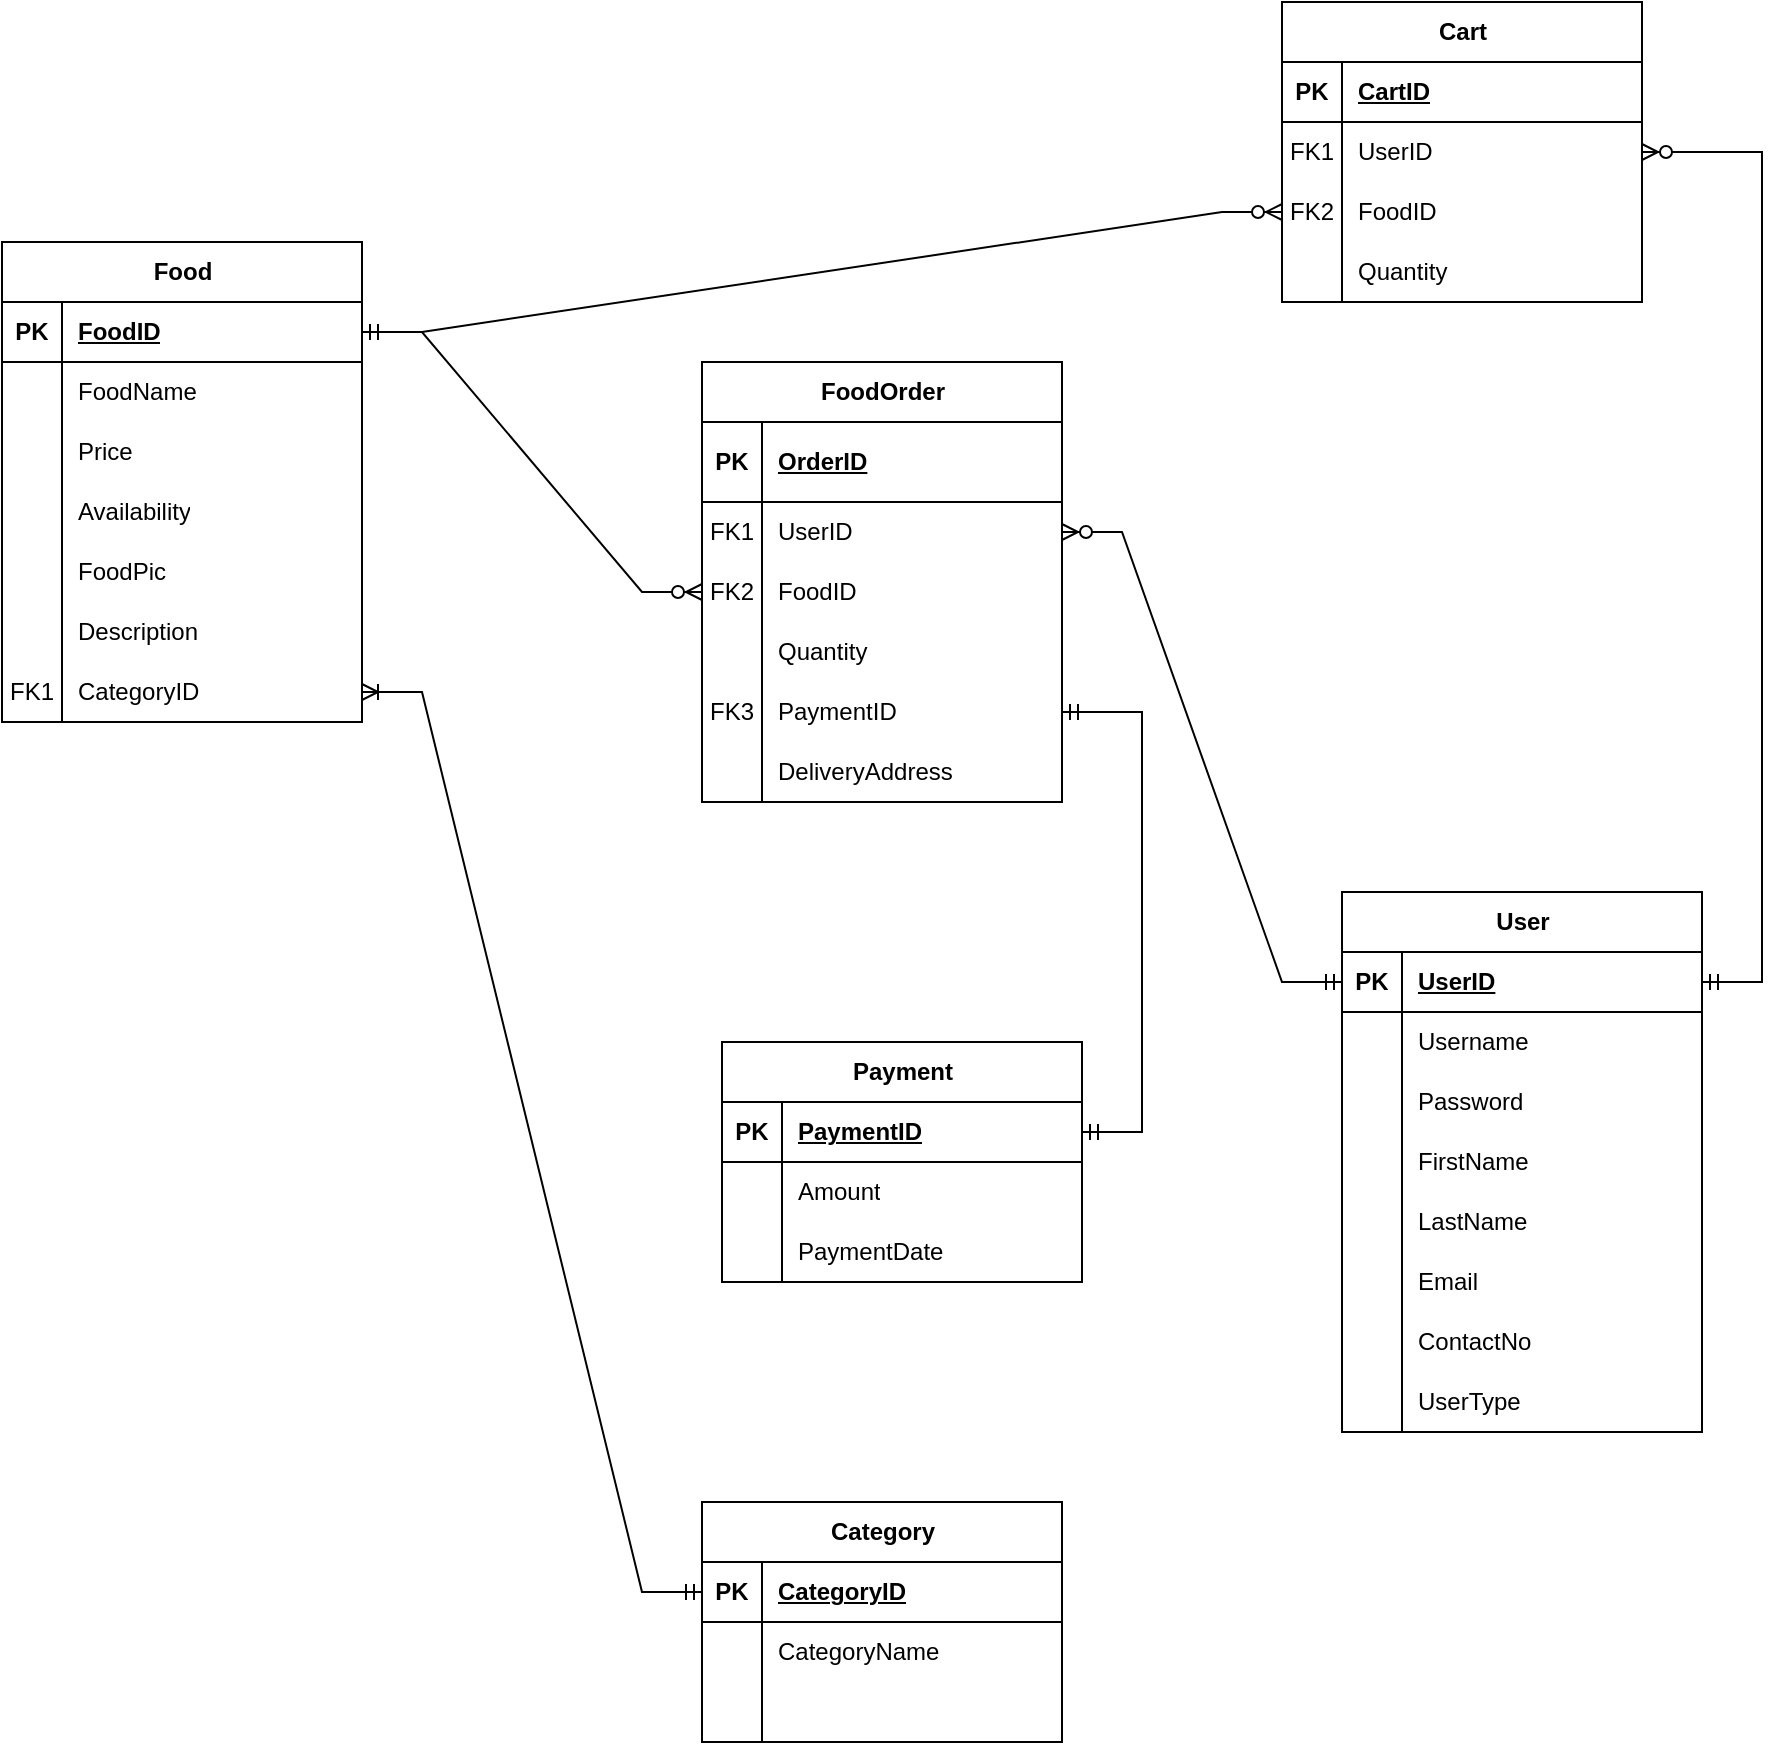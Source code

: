<mxfile version="24.2.3" type="device">
  <diagram name="Page-1" id="NMlLQ0JSoJwZku1Y1MW2">
    <mxGraphModel dx="2111" dy="2056" grid="1" gridSize="10" guides="1" tooltips="1" connect="1" arrows="1" fold="1" page="1" pageScale="1" pageWidth="827" pageHeight="1169" math="0" shadow="0">
      <root>
        <mxCell id="0" />
        <mxCell id="1" parent="0" />
        <mxCell id="mB0kpQMCV0kYbzKHVX93-14" value="Food" style="shape=table;startSize=30;container=1;collapsible=1;childLayout=tableLayout;fixedRows=1;rowLines=0;fontStyle=1;align=center;resizeLast=1;html=1;" parent="1" vertex="1">
          <mxGeometry x="20" y="-150" width="180" height="240" as="geometry" />
        </mxCell>
        <mxCell id="mB0kpQMCV0kYbzKHVX93-15" value="" style="shape=tableRow;horizontal=0;startSize=0;swimlaneHead=0;swimlaneBody=0;fillColor=none;collapsible=0;dropTarget=0;points=[[0,0.5],[1,0.5]];portConstraint=eastwest;top=0;left=0;right=0;bottom=1;" parent="mB0kpQMCV0kYbzKHVX93-14" vertex="1">
          <mxGeometry y="30" width="180" height="30" as="geometry" />
        </mxCell>
        <mxCell id="mB0kpQMCV0kYbzKHVX93-16" value="PK" style="shape=partialRectangle;connectable=0;fillColor=none;top=0;left=0;bottom=0;right=0;fontStyle=1;overflow=hidden;whiteSpace=wrap;html=1;" parent="mB0kpQMCV0kYbzKHVX93-15" vertex="1">
          <mxGeometry width="30" height="30" as="geometry">
            <mxRectangle width="30" height="30" as="alternateBounds" />
          </mxGeometry>
        </mxCell>
        <mxCell id="mB0kpQMCV0kYbzKHVX93-17" value="FoodID" style="shape=partialRectangle;connectable=0;fillColor=none;top=0;left=0;bottom=0;right=0;align=left;spacingLeft=6;fontStyle=5;overflow=hidden;whiteSpace=wrap;html=1;" parent="mB0kpQMCV0kYbzKHVX93-15" vertex="1">
          <mxGeometry x="30" width="150" height="30" as="geometry">
            <mxRectangle width="150" height="30" as="alternateBounds" />
          </mxGeometry>
        </mxCell>
        <mxCell id="mB0kpQMCV0kYbzKHVX93-18" value="" style="shape=tableRow;horizontal=0;startSize=0;swimlaneHead=0;swimlaneBody=0;fillColor=none;collapsible=0;dropTarget=0;points=[[0,0.5],[1,0.5]];portConstraint=eastwest;top=0;left=0;right=0;bottom=0;" parent="mB0kpQMCV0kYbzKHVX93-14" vertex="1">
          <mxGeometry y="60" width="180" height="30" as="geometry" />
        </mxCell>
        <mxCell id="mB0kpQMCV0kYbzKHVX93-19" value="" style="shape=partialRectangle;connectable=0;fillColor=none;top=0;left=0;bottom=0;right=0;editable=1;overflow=hidden;whiteSpace=wrap;html=1;" parent="mB0kpQMCV0kYbzKHVX93-18" vertex="1">
          <mxGeometry width="30" height="30" as="geometry">
            <mxRectangle width="30" height="30" as="alternateBounds" />
          </mxGeometry>
        </mxCell>
        <mxCell id="mB0kpQMCV0kYbzKHVX93-20" value="FoodName" style="shape=partialRectangle;connectable=0;fillColor=none;top=0;left=0;bottom=0;right=0;align=left;spacingLeft=6;overflow=hidden;whiteSpace=wrap;html=1;" parent="mB0kpQMCV0kYbzKHVX93-18" vertex="1">
          <mxGeometry x="30" width="150" height="30" as="geometry">
            <mxRectangle width="150" height="30" as="alternateBounds" />
          </mxGeometry>
        </mxCell>
        <mxCell id="mB0kpQMCV0kYbzKHVX93-21" value="" style="shape=tableRow;horizontal=0;startSize=0;swimlaneHead=0;swimlaneBody=0;fillColor=none;collapsible=0;dropTarget=0;points=[[0,0.5],[1,0.5]];portConstraint=eastwest;top=0;left=0;right=0;bottom=0;" parent="mB0kpQMCV0kYbzKHVX93-14" vertex="1">
          <mxGeometry y="90" width="180" height="30" as="geometry" />
        </mxCell>
        <mxCell id="mB0kpQMCV0kYbzKHVX93-22" value="" style="shape=partialRectangle;connectable=0;fillColor=none;top=0;left=0;bottom=0;right=0;editable=1;overflow=hidden;whiteSpace=wrap;html=1;" parent="mB0kpQMCV0kYbzKHVX93-21" vertex="1">
          <mxGeometry width="30" height="30" as="geometry">
            <mxRectangle width="30" height="30" as="alternateBounds" />
          </mxGeometry>
        </mxCell>
        <mxCell id="mB0kpQMCV0kYbzKHVX93-23" value="Price" style="shape=partialRectangle;connectable=0;fillColor=none;top=0;left=0;bottom=0;right=0;align=left;spacingLeft=6;overflow=hidden;whiteSpace=wrap;html=1;" parent="mB0kpQMCV0kYbzKHVX93-21" vertex="1">
          <mxGeometry x="30" width="150" height="30" as="geometry">
            <mxRectangle width="150" height="30" as="alternateBounds" />
          </mxGeometry>
        </mxCell>
        <mxCell id="mB0kpQMCV0kYbzKHVX93-79" style="shape=tableRow;horizontal=0;startSize=0;swimlaneHead=0;swimlaneBody=0;fillColor=none;collapsible=0;dropTarget=0;points=[[0,0.5],[1,0.5]];portConstraint=eastwest;top=0;left=0;right=0;bottom=0;" parent="mB0kpQMCV0kYbzKHVX93-14" vertex="1">
          <mxGeometry y="120" width="180" height="30" as="geometry" />
        </mxCell>
        <mxCell id="mB0kpQMCV0kYbzKHVX93-80" style="shape=partialRectangle;connectable=0;fillColor=none;top=0;left=0;bottom=0;right=0;editable=1;overflow=hidden;whiteSpace=wrap;html=1;" parent="mB0kpQMCV0kYbzKHVX93-79" vertex="1">
          <mxGeometry width="30" height="30" as="geometry">
            <mxRectangle width="30" height="30" as="alternateBounds" />
          </mxGeometry>
        </mxCell>
        <mxCell id="mB0kpQMCV0kYbzKHVX93-81" value="Availability" style="shape=partialRectangle;connectable=0;fillColor=none;top=0;left=0;bottom=0;right=0;align=left;spacingLeft=6;overflow=hidden;whiteSpace=wrap;html=1;" parent="mB0kpQMCV0kYbzKHVX93-79" vertex="1">
          <mxGeometry x="30" width="150" height="30" as="geometry">
            <mxRectangle width="150" height="30" as="alternateBounds" />
          </mxGeometry>
        </mxCell>
        <mxCell id="mB0kpQMCV0kYbzKHVX93-98" style="shape=tableRow;horizontal=0;startSize=0;swimlaneHead=0;swimlaneBody=0;fillColor=none;collapsible=0;dropTarget=0;points=[[0,0.5],[1,0.5]];portConstraint=eastwest;top=0;left=0;right=0;bottom=0;" parent="mB0kpQMCV0kYbzKHVX93-14" vertex="1">
          <mxGeometry y="150" width="180" height="30" as="geometry" />
        </mxCell>
        <mxCell id="mB0kpQMCV0kYbzKHVX93-99" style="shape=partialRectangle;connectable=0;fillColor=none;top=0;left=0;bottom=0;right=0;editable=1;overflow=hidden;whiteSpace=wrap;html=1;" parent="mB0kpQMCV0kYbzKHVX93-98" vertex="1">
          <mxGeometry width="30" height="30" as="geometry">
            <mxRectangle width="30" height="30" as="alternateBounds" />
          </mxGeometry>
        </mxCell>
        <mxCell id="mB0kpQMCV0kYbzKHVX93-100" value="FoodPic" style="shape=partialRectangle;connectable=0;fillColor=none;top=0;left=0;bottom=0;right=0;align=left;spacingLeft=6;overflow=hidden;whiteSpace=wrap;html=1;" parent="mB0kpQMCV0kYbzKHVX93-98" vertex="1">
          <mxGeometry x="30" width="150" height="30" as="geometry">
            <mxRectangle width="150" height="30" as="alternateBounds" />
          </mxGeometry>
        </mxCell>
        <mxCell id="mB0kpQMCV0kYbzKHVX93-95" style="shape=tableRow;horizontal=0;startSize=0;swimlaneHead=0;swimlaneBody=0;fillColor=none;collapsible=0;dropTarget=0;points=[[0,0.5],[1,0.5]];portConstraint=eastwest;top=0;left=0;right=0;bottom=0;" parent="mB0kpQMCV0kYbzKHVX93-14" vertex="1">
          <mxGeometry y="180" width="180" height="30" as="geometry" />
        </mxCell>
        <mxCell id="mB0kpQMCV0kYbzKHVX93-96" style="shape=partialRectangle;connectable=0;fillColor=none;top=0;left=0;bottom=0;right=0;editable=1;overflow=hidden;whiteSpace=wrap;html=1;" parent="mB0kpQMCV0kYbzKHVX93-95" vertex="1">
          <mxGeometry width="30" height="30" as="geometry">
            <mxRectangle width="30" height="30" as="alternateBounds" />
          </mxGeometry>
        </mxCell>
        <mxCell id="mB0kpQMCV0kYbzKHVX93-97" value="Description" style="shape=partialRectangle;connectable=0;fillColor=none;top=0;left=0;bottom=0;right=0;align=left;spacingLeft=6;overflow=hidden;whiteSpace=wrap;html=1;" parent="mB0kpQMCV0kYbzKHVX93-95" vertex="1">
          <mxGeometry x="30" width="150" height="30" as="geometry">
            <mxRectangle width="150" height="30" as="alternateBounds" />
          </mxGeometry>
        </mxCell>
        <mxCell id="mB0kpQMCV0kYbzKHVX93-101" style="shape=tableRow;horizontal=0;startSize=0;swimlaneHead=0;swimlaneBody=0;fillColor=none;collapsible=0;dropTarget=0;points=[[0,0.5],[1,0.5]];portConstraint=eastwest;top=0;left=0;right=0;bottom=0;" parent="mB0kpQMCV0kYbzKHVX93-14" vertex="1">
          <mxGeometry y="210" width="180" height="30" as="geometry" />
        </mxCell>
        <mxCell id="mB0kpQMCV0kYbzKHVX93-102" value="FK1" style="shape=partialRectangle;connectable=0;fillColor=none;top=0;left=0;bottom=0;right=0;editable=1;overflow=hidden;whiteSpace=wrap;html=1;" parent="mB0kpQMCV0kYbzKHVX93-101" vertex="1">
          <mxGeometry width="30" height="30" as="geometry">
            <mxRectangle width="30" height="30" as="alternateBounds" />
          </mxGeometry>
        </mxCell>
        <mxCell id="mB0kpQMCV0kYbzKHVX93-103" value="CategoryID" style="shape=partialRectangle;connectable=0;fillColor=none;top=0;left=0;bottom=0;right=0;align=left;spacingLeft=6;overflow=hidden;whiteSpace=wrap;html=1;" parent="mB0kpQMCV0kYbzKHVX93-101" vertex="1">
          <mxGeometry x="30" width="150" height="30" as="geometry">
            <mxRectangle width="150" height="30" as="alternateBounds" />
          </mxGeometry>
        </mxCell>
        <mxCell id="mB0kpQMCV0kYbzKHVX93-27" value="User" style="shape=table;startSize=30;container=1;collapsible=1;childLayout=tableLayout;fixedRows=1;rowLines=0;fontStyle=1;align=center;resizeLast=1;html=1;" parent="1" vertex="1">
          <mxGeometry x="690" y="175" width="180" height="270" as="geometry">
            <mxRectangle x="640" y="-190" width="70" height="30" as="alternateBounds" />
          </mxGeometry>
        </mxCell>
        <mxCell id="mB0kpQMCV0kYbzKHVX93-28" value="" style="shape=tableRow;horizontal=0;startSize=0;swimlaneHead=0;swimlaneBody=0;fillColor=none;collapsible=0;dropTarget=0;points=[[0,0.5],[1,0.5]];portConstraint=eastwest;top=0;left=0;right=0;bottom=1;" parent="mB0kpQMCV0kYbzKHVX93-27" vertex="1">
          <mxGeometry y="30" width="180" height="30" as="geometry" />
        </mxCell>
        <mxCell id="mB0kpQMCV0kYbzKHVX93-29" value="PK" style="shape=partialRectangle;connectable=0;fillColor=none;top=0;left=0;bottom=0;right=0;fontStyle=1;overflow=hidden;whiteSpace=wrap;html=1;" parent="mB0kpQMCV0kYbzKHVX93-28" vertex="1">
          <mxGeometry width="30" height="30" as="geometry">
            <mxRectangle width="30" height="30" as="alternateBounds" />
          </mxGeometry>
        </mxCell>
        <mxCell id="mB0kpQMCV0kYbzKHVX93-30" value="UserID" style="shape=partialRectangle;connectable=0;fillColor=none;top=0;left=0;bottom=0;right=0;align=left;spacingLeft=6;fontStyle=5;overflow=hidden;whiteSpace=wrap;html=1;" parent="mB0kpQMCV0kYbzKHVX93-28" vertex="1">
          <mxGeometry x="30" width="150" height="30" as="geometry">
            <mxRectangle width="150" height="30" as="alternateBounds" />
          </mxGeometry>
        </mxCell>
        <mxCell id="mB0kpQMCV0kYbzKHVX93-31" value="" style="shape=tableRow;horizontal=0;startSize=0;swimlaneHead=0;swimlaneBody=0;fillColor=none;collapsible=0;dropTarget=0;points=[[0,0.5],[1,0.5]];portConstraint=eastwest;top=0;left=0;right=0;bottom=0;" parent="mB0kpQMCV0kYbzKHVX93-27" vertex="1">
          <mxGeometry y="60" width="180" height="30" as="geometry" />
        </mxCell>
        <mxCell id="mB0kpQMCV0kYbzKHVX93-32" value="" style="shape=partialRectangle;connectable=0;fillColor=none;top=0;left=0;bottom=0;right=0;editable=1;overflow=hidden;whiteSpace=wrap;html=1;" parent="mB0kpQMCV0kYbzKHVX93-31" vertex="1">
          <mxGeometry width="30" height="30" as="geometry">
            <mxRectangle width="30" height="30" as="alternateBounds" />
          </mxGeometry>
        </mxCell>
        <mxCell id="mB0kpQMCV0kYbzKHVX93-33" value="Username" style="shape=partialRectangle;connectable=0;fillColor=none;top=0;left=0;bottom=0;right=0;align=left;spacingLeft=6;overflow=hidden;whiteSpace=wrap;html=1;" parent="mB0kpQMCV0kYbzKHVX93-31" vertex="1">
          <mxGeometry x="30" width="150" height="30" as="geometry">
            <mxRectangle width="150" height="30" as="alternateBounds" />
          </mxGeometry>
        </mxCell>
        <mxCell id="mB0kpQMCV0kYbzKHVX93-34" value="" style="shape=tableRow;horizontal=0;startSize=0;swimlaneHead=0;swimlaneBody=0;fillColor=none;collapsible=0;dropTarget=0;points=[[0,0.5],[1,0.5]];portConstraint=eastwest;top=0;left=0;right=0;bottom=0;" parent="mB0kpQMCV0kYbzKHVX93-27" vertex="1">
          <mxGeometry y="90" width="180" height="30" as="geometry" />
        </mxCell>
        <mxCell id="mB0kpQMCV0kYbzKHVX93-35" value="" style="shape=partialRectangle;connectable=0;fillColor=none;top=0;left=0;bottom=0;right=0;editable=1;overflow=hidden;whiteSpace=wrap;html=1;" parent="mB0kpQMCV0kYbzKHVX93-34" vertex="1">
          <mxGeometry width="30" height="30" as="geometry">
            <mxRectangle width="30" height="30" as="alternateBounds" />
          </mxGeometry>
        </mxCell>
        <mxCell id="mB0kpQMCV0kYbzKHVX93-36" value="Password" style="shape=partialRectangle;connectable=0;fillColor=none;top=0;left=0;bottom=0;right=0;align=left;spacingLeft=6;overflow=hidden;whiteSpace=wrap;html=1;" parent="mB0kpQMCV0kYbzKHVX93-34" vertex="1">
          <mxGeometry x="30" width="150" height="30" as="geometry">
            <mxRectangle width="150" height="30" as="alternateBounds" />
          </mxGeometry>
        </mxCell>
        <mxCell id="mB0kpQMCV0kYbzKHVX93-37" value="" style="shape=tableRow;horizontal=0;startSize=0;swimlaneHead=0;swimlaneBody=0;fillColor=none;collapsible=0;dropTarget=0;points=[[0,0.5],[1,0.5]];portConstraint=eastwest;top=0;left=0;right=0;bottom=0;" parent="mB0kpQMCV0kYbzKHVX93-27" vertex="1">
          <mxGeometry y="120" width="180" height="30" as="geometry" />
        </mxCell>
        <mxCell id="mB0kpQMCV0kYbzKHVX93-38" value="" style="shape=partialRectangle;connectable=0;fillColor=none;top=0;left=0;bottom=0;right=0;editable=1;overflow=hidden;whiteSpace=wrap;html=1;" parent="mB0kpQMCV0kYbzKHVX93-37" vertex="1">
          <mxGeometry width="30" height="30" as="geometry">
            <mxRectangle width="30" height="30" as="alternateBounds" />
          </mxGeometry>
        </mxCell>
        <mxCell id="mB0kpQMCV0kYbzKHVX93-39" value="FirstName" style="shape=partialRectangle;connectable=0;fillColor=none;top=0;left=0;bottom=0;right=0;align=left;spacingLeft=6;overflow=hidden;whiteSpace=wrap;html=1;" parent="mB0kpQMCV0kYbzKHVX93-37" vertex="1">
          <mxGeometry x="30" width="150" height="30" as="geometry">
            <mxRectangle width="150" height="30" as="alternateBounds" />
          </mxGeometry>
        </mxCell>
        <mxCell id="MkMnT_YUGGqUmff9P7az-1" style="shape=tableRow;horizontal=0;startSize=0;swimlaneHead=0;swimlaneBody=0;fillColor=none;collapsible=0;dropTarget=0;points=[[0,0.5],[1,0.5]];portConstraint=eastwest;top=0;left=0;right=0;bottom=0;" parent="mB0kpQMCV0kYbzKHVX93-27" vertex="1">
          <mxGeometry y="150" width="180" height="30" as="geometry" />
        </mxCell>
        <mxCell id="MkMnT_YUGGqUmff9P7az-2" style="shape=partialRectangle;connectable=0;fillColor=none;top=0;left=0;bottom=0;right=0;editable=1;overflow=hidden;whiteSpace=wrap;html=1;" parent="MkMnT_YUGGqUmff9P7az-1" vertex="1">
          <mxGeometry width="30" height="30" as="geometry">
            <mxRectangle width="30" height="30" as="alternateBounds" />
          </mxGeometry>
        </mxCell>
        <mxCell id="MkMnT_YUGGqUmff9P7az-3" value="LastName" style="shape=partialRectangle;connectable=0;fillColor=none;top=0;left=0;bottom=0;right=0;align=left;spacingLeft=6;overflow=hidden;whiteSpace=wrap;html=1;" parent="MkMnT_YUGGqUmff9P7az-1" vertex="1">
          <mxGeometry x="30" width="150" height="30" as="geometry">
            <mxRectangle width="150" height="30" as="alternateBounds" />
          </mxGeometry>
        </mxCell>
        <mxCell id="MkMnT_YUGGqUmff9P7az-4" style="shape=tableRow;horizontal=0;startSize=0;swimlaneHead=0;swimlaneBody=0;fillColor=none;collapsible=0;dropTarget=0;points=[[0,0.5],[1,0.5]];portConstraint=eastwest;top=0;left=0;right=0;bottom=0;" parent="mB0kpQMCV0kYbzKHVX93-27" vertex="1">
          <mxGeometry y="180" width="180" height="30" as="geometry" />
        </mxCell>
        <mxCell id="MkMnT_YUGGqUmff9P7az-5" style="shape=partialRectangle;connectable=0;fillColor=none;top=0;left=0;bottom=0;right=0;editable=1;overflow=hidden;whiteSpace=wrap;html=1;" parent="MkMnT_YUGGqUmff9P7az-4" vertex="1">
          <mxGeometry width="30" height="30" as="geometry">
            <mxRectangle width="30" height="30" as="alternateBounds" />
          </mxGeometry>
        </mxCell>
        <mxCell id="MkMnT_YUGGqUmff9P7az-6" value="Email" style="shape=partialRectangle;connectable=0;fillColor=none;top=0;left=0;bottom=0;right=0;align=left;spacingLeft=6;overflow=hidden;whiteSpace=wrap;html=1;" parent="MkMnT_YUGGqUmff9P7az-4" vertex="1">
          <mxGeometry x="30" width="150" height="30" as="geometry">
            <mxRectangle width="150" height="30" as="alternateBounds" />
          </mxGeometry>
        </mxCell>
        <mxCell id="t2HlObmymGDgKQSyQMpd-11" style="shape=tableRow;horizontal=0;startSize=0;swimlaneHead=0;swimlaneBody=0;fillColor=none;collapsible=0;dropTarget=0;points=[[0,0.5],[1,0.5]];portConstraint=eastwest;top=0;left=0;right=0;bottom=0;" parent="mB0kpQMCV0kYbzKHVX93-27" vertex="1">
          <mxGeometry y="210" width="180" height="30" as="geometry" />
        </mxCell>
        <mxCell id="t2HlObmymGDgKQSyQMpd-12" style="shape=partialRectangle;connectable=0;fillColor=none;top=0;left=0;bottom=0;right=0;editable=1;overflow=hidden;whiteSpace=wrap;html=1;" parent="t2HlObmymGDgKQSyQMpd-11" vertex="1">
          <mxGeometry width="30" height="30" as="geometry">
            <mxRectangle width="30" height="30" as="alternateBounds" />
          </mxGeometry>
        </mxCell>
        <mxCell id="t2HlObmymGDgKQSyQMpd-13" value="ContactNo" style="shape=partialRectangle;connectable=0;fillColor=none;top=0;left=0;bottom=0;right=0;align=left;spacingLeft=6;overflow=hidden;whiteSpace=wrap;html=1;" parent="t2HlObmymGDgKQSyQMpd-11" vertex="1">
          <mxGeometry x="30" width="150" height="30" as="geometry">
            <mxRectangle width="150" height="30" as="alternateBounds" />
          </mxGeometry>
        </mxCell>
        <mxCell id="t2HlObmymGDgKQSyQMpd-8" style="shape=tableRow;horizontal=0;startSize=0;swimlaneHead=0;swimlaneBody=0;fillColor=none;collapsible=0;dropTarget=0;points=[[0,0.5],[1,0.5]];portConstraint=eastwest;top=0;left=0;right=0;bottom=0;" parent="mB0kpQMCV0kYbzKHVX93-27" vertex="1">
          <mxGeometry y="240" width="180" height="30" as="geometry" />
        </mxCell>
        <mxCell id="t2HlObmymGDgKQSyQMpd-9" style="shape=partialRectangle;connectable=0;fillColor=none;top=0;left=0;bottom=0;right=0;editable=1;overflow=hidden;whiteSpace=wrap;html=1;" parent="t2HlObmymGDgKQSyQMpd-8" vertex="1">
          <mxGeometry width="30" height="30" as="geometry">
            <mxRectangle width="30" height="30" as="alternateBounds" />
          </mxGeometry>
        </mxCell>
        <mxCell id="t2HlObmymGDgKQSyQMpd-10" value="UserType" style="shape=partialRectangle;connectable=0;fillColor=none;top=0;left=0;bottom=0;right=0;align=left;spacingLeft=6;overflow=hidden;whiteSpace=wrap;html=1;" parent="t2HlObmymGDgKQSyQMpd-8" vertex="1">
          <mxGeometry x="30" width="150" height="30" as="geometry">
            <mxRectangle width="150" height="30" as="alternateBounds" />
          </mxGeometry>
        </mxCell>
        <mxCell id="mB0kpQMCV0kYbzKHVX93-53" value="Payment" style="shape=table;startSize=30;container=1;collapsible=1;childLayout=tableLayout;fixedRows=1;rowLines=0;fontStyle=1;align=center;resizeLast=1;html=1;" parent="1" vertex="1">
          <mxGeometry x="380" y="250" width="180" height="120" as="geometry" />
        </mxCell>
        <mxCell id="mB0kpQMCV0kYbzKHVX93-54" value="" style="shape=tableRow;horizontal=0;startSize=0;swimlaneHead=0;swimlaneBody=0;fillColor=none;collapsible=0;dropTarget=0;points=[[0,0.5],[1,0.5]];portConstraint=eastwest;top=0;left=0;right=0;bottom=1;" parent="mB0kpQMCV0kYbzKHVX93-53" vertex="1">
          <mxGeometry y="30" width="180" height="30" as="geometry" />
        </mxCell>
        <mxCell id="mB0kpQMCV0kYbzKHVX93-55" value="PK" style="shape=partialRectangle;connectable=0;fillColor=none;top=0;left=0;bottom=0;right=0;fontStyle=1;overflow=hidden;whiteSpace=wrap;html=1;" parent="mB0kpQMCV0kYbzKHVX93-54" vertex="1">
          <mxGeometry width="30" height="30" as="geometry">
            <mxRectangle width="30" height="30" as="alternateBounds" />
          </mxGeometry>
        </mxCell>
        <mxCell id="mB0kpQMCV0kYbzKHVX93-56" value="PaymentID" style="shape=partialRectangle;connectable=0;fillColor=none;top=0;left=0;bottom=0;right=0;align=left;spacingLeft=6;fontStyle=5;overflow=hidden;whiteSpace=wrap;html=1;" parent="mB0kpQMCV0kYbzKHVX93-54" vertex="1">
          <mxGeometry x="30" width="150" height="30" as="geometry">
            <mxRectangle width="150" height="30" as="alternateBounds" />
          </mxGeometry>
        </mxCell>
        <mxCell id="mB0kpQMCV0kYbzKHVX93-57" value="" style="shape=tableRow;horizontal=0;startSize=0;swimlaneHead=0;swimlaneBody=0;fillColor=none;collapsible=0;dropTarget=0;points=[[0,0.5],[1,0.5]];portConstraint=eastwest;top=0;left=0;right=0;bottom=0;" parent="mB0kpQMCV0kYbzKHVX93-53" vertex="1">
          <mxGeometry y="60" width="180" height="30" as="geometry" />
        </mxCell>
        <mxCell id="mB0kpQMCV0kYbzKHVX93-58" value="" style="shape=partialRectangle;connectable=0;fillColor=none;top=0;left=0;bottom=0;right=0;editable=1;overflow=hidden;whiteSpace=wrap;html=1;" parent="mB0kpQMCV0kYbzKHVX93-57" vertex="1">
          <mxGeometry width="30" height="30" as="geometry">
            <mxRectangle width="30" height="30" as="alternateBounds" />
          </mxGeometry>
        </mxCell>
        <mxCell id="mB0kpQMCV0kYbzKHVX93-59" value="Amount" style="shape=partialRectangle;connectable=0;fillColor=none;top=0;left=0;bottom=0;right=0;align=left;spacingLeft=6;overflow=hidden;whiteSpace=wrap;html=1;" parent="mB0kpQMCV0kYbzKHVX93-57" vertex="1">
          <mxGeometry x="30" width="150" height="30" as="geometry">
            <mxRectangle width="150" height="30" as="alternateBounds" />
          </mxGeometry>
        </mxCell>
        <mxCell id="mB0kpQMCV0kYbzKHVX93-63" value="" style="shape=tableRow;horizontal=0;startSize=0;swimlaneHead=0;swimlaneBody=0;fillColor=none;collapsible=0;dropTarget=0;points=[[0,0.5],[1,0.5]];portConstraint=eastwest;top=0;left=0;right=0;bottom=0;" parent="mB0kpQMCV0kYbzKHVX93-53" vertex="1">
          <mxGeometry y="90" width="180" height="30" as="geometry" />
        </mxCell>
        <mxCell id="mB0kpQMCV0kYbzKHVX93-64" value="" style="shape=partialRectangle;connectable=0;fillColor=none;top=0;left=0;bottom=0;right=0;editable=1;overflow=hidden;whiteSpace=wrap;html=1;" parent="mB0kpQMCV0kYbzKHVX93-63" vertex="1">
          <mxGeometry width="30" height="30" as="geometry">
            <mxRectangle width="30" height="30" as="alternateBounds" />
          </mxGeometry>
        </mxCell>
        <mxCell id="mB0kpQMCV0kYbzKHVX93-65" value="PaymentDate" style="shape=partialRectangle;connectable=0;fillColor=none;top=0;left=0;bottom=0;right=0;align=left;spacingLeft=6;overflow=hidden;whiteSpace=wrap;html=1;" parent="mB0kpQMCV0kYbzKHVX93-63" vertex="1">
          <mxGeometry x="30" width="150" height="30" as="geometry">
            <mxRectangle width="150" height="30" as="alternateBounds" />
          </mxGeometry>
        </mxCell>
        <mxCell id="mB0kpQMCV0kYbzKHVX93-66" value="FoodOrder" style="shape=table;startSize=30;container=1;collapsible=1;childLayout=tableLayout;fixedRows=1;rowLines=0;fontStyle=1;align=center;resizeLast=1;html=1;" parent="1" vertex="1">
          <mxGeometry x="370" y="-90" width="180" height="220" as="geometry" />
        </mxCell>
        <mxCell id="mB0kpQMCV0kYbzKHVX93-67" value="" style="shape=tableRow;horizontal=0;startSize=0;swimlaneHead=0;swimlaneBody=0;fillColor=none;collapsible=0;dropTarget=0;points=[[0,0.5],[1,0.5]];portConstraint=eastwest;top=0;left=0;right=0;bottom=1;" parent="mB0kpQMCV0kYbzKHVX93-66" vertex="1">
          <mxGeometry y="30" width="180" height="40" as="geometry" />
        </mxCell>
        <mxCell id="mB0kpQMCV0kYbzKHVX93-68" value="PK" style="shape=partialRectangle;connectable=0;fillColor=none;top=0;left=0;bottom=0;right=0;fontStyle=1;overflow=hidden;whiteSpace=wrap;html=1;" parent="mB0kpQMCV0kYbzKHVX93-67" vertex="1">
          <mxGeometry width="30" height="40" as="geometry">
            <mxRectangle width="30" height="40" as="alternateBounds" />
          </mxGeometry>
        </mxCell>
        <mxCell id="mB0kpQMCV0kYbzKHVX93-69" value="OrderID" style="shape=partialRectangle;connectable=0;fillColor=none;top=0;left=0;bottom=0;right=0;align=left;spacingLeft=6;fontStyle=5;overflow=hidden;whiteSpace=wrap;html=1;" parent="mB0kpQMCV0kYbzKHVX93-67" vertex="1">
          <mxGeometry x="30" width="150" height="40" as="geometry">
            <mxRectangle width="150" height="40" as="alternateBounds" />
          </mxGeometry>
        </mxCell>
        <mxCell id="t2HlObmymGDgKQSyQMpd-55" style="shape=tableRow;horizontal=0;startSize=0;swimlaneHead=0;swimlaneBody=0;fillColor=none;collapsible=0;dropTarget=0;points=[[0,0.5],[1,0.5]];portConstraint=eastwest;top=0;left=0;right=0;bottom=0;" parent="mB0kpQMCV0kYbzKHVX93-66" vertex="1">
          <mxGeometry y="70" width="180" height="30" as="geometry" />
        </mxCell>
        <mxCell id="t2HlObmymGDgKQSyQMpd-56" value="FK1" style="shape=partialRectangle;connectable=0;fillColor=none;top=0;left=0;bottom=0;right=0;editable=1;overflow=hidden;whiteSpace=wrap;html=1;" parent="t2HlObmymGDgKQSyQMpd-55" vertex="1">
          <mxGeometry width="30" height="30" as="geometry">
            <mxRectangle width="30" height="30" as="alternateBounds" />
          </mxGeometry>
        </mxCell>
        <mxCell id="t2HlObmymGDgKQSyQMpd-57" value="UserID" style="shape=partialRectangle;connectable=0;fillColor=none;top=0;left=0;bottom=0;right=0;align=left;spacingLeft=6;overflow=hidden;whiteSpace=wrap;html=1;" parent="t2HlObmymGDgKQSyQMpd-55" vertex="1">
          <mxGeometry x="30" width="150" height="30" as="geometry">
            <mxRectangle width="150" height="30" as="alternateBounds" />
          </mxGeometry>
        </mxCell>
        <mxCell id="mB0kpQMCV0kYbzKHVX93-73" value="" style="shape=tableRow;horizontal=0;startSize=0;swimlaneHead=0;swimlaneBody=0;fillColor=none;collapsible=0;dropTarget=0;points=[[0,0.5],[1,0.5]];portConstraint=eastwest;top=0;left=0;right=0;bottom=0;" parent="mB0kpQMCV0kYbzKHVX93-66" vertex="1">
          <mxGeometry y="100" width="180" height="30" as="geometry" />
        </mxCell>
        <mxCell id="mB0kpQMCV0kYbzKHVX93-74" value="FK2" style="shape=partialRectangle;connectable=0;fillColor=none;top=0;left=0;bottom=0;right=0;editable=1;overflow=hidden;whiteSpace=wrap;html=1;" parent="mB0kpQMCV0kYbzKHVX93-73" vertex="1">
          <mxGeometry width="30" height="30" as="geometry">
            <mxRectangle width="30" height="30" as="alternateBounds" />
          </mxGeometry>
        </mxCell>
        <mxCell id="mB0kpQMCV0kYbzKHVX93-75" value="FoodID" style="shape=partialRectangle;connectable=0;fillColor=none;top=0;left=0;bottom=0;right=0;align=left;spacingLeft=6;overflow=hidden;whiteSpace=wrap;html=1;" parent="mB0kpQMCV0kYbzKHVX93-73" vertex="1">
          <mxGeometry x="30" width="150" height="30" as="geometry">
            <mxRectangle width="150" height="30" as="alternateBounds" />
          </mxGeometry>
        </mxCell>
        <mxCell id="t2HlObmymGDgKQSyQMpd-58" style="shape=tableRow;horizontal=0;startSize=0;swimlaneHead=0;swimlaneBody=0;fillColor=none;collapsible=0;dropTarget=0;points=[[0,0.5],[1,0.5]];portConstraint=eastwest;top=0;left=0;right=0;bottom=0;" parent="mB0kpQMCV0kYbzKHVX93-66" vertex="1">
          <mxGeometry y="130" width="180" height="30" as="geometry" />
        </mxCell>
        <mxCell id="t2HlObmymGDgKQSyQMpd-59" style="shape=partialRectangle;connectable=0;fillColor=none;top=0;left=0;bottom=0;right=0;editable=1;overflow=hidden;whiteSpace=wrap;html=1;" parent="t2HlObmymGDgKQSyQMpd-58" vertex="1">
          <mxGeometry width="30" height="30" as="geometry">
            <mxRectangle width="30" height="30" as="alternateBounds" />
          </mxGeometry>
        </mxCell>
        <mxCell id="t2HlObmymGDgKQSyQMpd-60" value="Quantity" style="shape=partialRectangle;connectable=0;fillColor=none;top=0;left=0;bottom=0;right=0;align=left;spacingLeft=6;overflow=hidden;whiteSpace=wrap;html=1;" parent="t2HlObmymGDgKQSyQMpd-58" vertex="1">
          <mxGeometry x="30" width="150" height="30" as="geometry">
            <mxRectangle width="150" height="30" as="alternateBounds" />
          </mxGeometry>
        </mxCell>
        <mxCell id="t2HlObmymGDgKQSyQMpd-52" style="shape=tableRow;horizontal=0;startSize=0;swimlaneHead=0;swimlaneBody=0;fillColor=none;collapsible=0;dropTarget=0;points=[[0,0.5],[1,0.5]];portConstraint=eastwest;top=0;left=0;right=0;bottom=0;" parent="mB0kpQMCV0kYbzKHVX93-66" vertex="1">
          <mxGeometry y="160" width="180" height="30" as="geometry" />
        </mxCell>
        <mxCell id="t2HlObmymGDgKQSyQMpd-53" value="FK3" style="shape=partialRectangle;connectable=0;fillColor=none;top=0;left=0;bottom=0;right=0;editable=1;overflow=hidden;whiteSpace=wrap;html=1;" parent="t2HlObmymGDgKQSyQMpd-52" vertex="1">
          <mxGeometry width="30" height="30" as="geometry">
            <mxRectangle width="30" height="30" as="alternateBounds" />
          </mxGeometry>
        </mxCell>
        <mxCell id="t2HlObmymGDgKQSyQMpd-54" value="PaymentID" style="shape=partialRectangle;connectable=0;fillColor=none;top=0;left=0;bottom=0;right=0;align=left;spacingLeft=6;overflow=hidden;whiteSpace=wrap;html=1;" parent="t2HlObmymGDgKQSyQMpd-52" vertex="1">
          <mxGeometry x="30" width="150" height="30" as="geometry">
            <mxRectangle width="150" height="30" as="alternateBounds" />
          </mxGeometry>
        </mxCell>
        <mxCell id="mB0kpQMCV0kYbzKHVX93-86" style="shape=tableRow;horizontal=0;startSize=0;swimlaneHead=0;swimlaneBody=0;fillColor=none;collapsible=0;dropTarget=0;points=[[0,0.5],[1,0.5]];portConstraint=eastwest;top=0;left=0;right=0;bottom=0;" parent="mB0kpQMCV0kYbzKHVX93-66" vertex="1">
          <mxGeometry y="190" width="180" height="30" as="geometry" />
        </mxCell>
        <mxCell id="mB0kpQMCV0kYbzKHVX93-87" style="shape=partialRectangle;connectable=0;fillColor=none;top=0;left=0;bottom=0;right=0;editable=1;overflow=hidden;whiteSpace=wrap;html=1;" parent="mB0kpQMCV0kYbzKHVX93-86" vertex="1">
          <mxGeometry width="30" height="30" as="geometry">
            <mxRectangle width="30" height="30" as="alternateBounds" />
          </mxGeometry>
        </mxCell>
        <mxCell id="mB0kpQMCV0kYbzKHVX93-88" value="DeliveryAddress" style="shape=partialRectangle;connectable=0;fillColor=none;top=0;left=0;bottom=0;right=0;align=left;spacingLeft=6;overflow=hidden;whiteSpace=wrap;html=1;" parent="mB0kpQMCV0kYbzKHVX93-86" vertex="1">
          <mxGeometry x="30" width="150" height="30" as="geometry">
            <mxRectangle width="150" height="30" as="alternateBounds" />
          </mxGeometry>
        </mxCell>
        <mxCell id="mB0kpQMCV0kYbzKHVX93-91" value="" style="fontSize=12;html=1;endArrow=ERzeroToMany;endFill=1;startArrow=ERmandOne;rounded=0;startFill=0;edgeStyle=entityRelationEdgeStyle;exitX=1;exitY=0.5;exitDx=0;exitDy=0;" parent="1" source="mB0kpQMCV0kYbzKHVX93-15" target="t2HlObmymGDgKQSyQMpd-21" edge="1">
          <mxGeometry width="100" height="100" relative="1" as="geometry">
            <mxPoint x="320" y="120" as="sourcePoint" />
            <mxPoint x="420" y="20" as="targetPoint" />
          </mxGeometry>
        </mxCell>
        <mxCell id="mB0kpQMCV0kYbzKHVX93-129" value="Category" style="shape=table;startSize=30;container=1;collapsible=1;childLayout=tableLayout;fixedRows=1;rowLines=0;fontStyle=1;align=center;resizeLast=1;html=1;" parent="1" vertex="1">
          <mxGeometry x="370" y="480" width="180" height="120" as="geometry" />
        </mxCell>
        <mxCell id="mB0kpQMCV0kYbzKHVX93-130" value="" style="shape=tableRow;horizontal=0;startSize=0;swimlaneHead=0;swimlaneBody=0;fillColor=none;collapsible=0;dropTarget=0;points=[[0,0.5],[1,0.5]];portConstraint=eastwest;top=0;left=0;right=0;bottom=1;" parent="mB0kpQMCV0kYbzKHVX93-129" vertex="1">
          <mxGeometry y="30" width="180" height="30" as="geometry" />
        </mxCell>
        <mxCell id="mB0kpQMCV0kYbzKHVX93-131" value="PK" style="shape=partialRectangle;connectable=0;fillColor=none;top=0;left=0;bottom=0;right=0;fontStyle=1;overflow=hidden;whiteSpace=wrap;html=1;" parent="mB0kpQMCV0kYbzKHVX93-130" vertex="1">
          <mxGeometry width="30" height="30" as="geometry">
            <mxRectangle width="30" height="30" as="alternateBounds" />
          </mxGeometry>
        </mxCell>
        <mxCell id="mB0kpQMCV0kYbzKHVX93-132" value="CategoryID" style="shape=partialRectangle;connectable=0;fillColor=none;top=0;left=0;bottom=0;right=0;align=left;spacingLeft=6;fontStyle=5;overflow=hidden;whiteSpace=wrap;html=1;" parent="mB0kpQMCV0kYbzKHVX93-130" vertex="1">
          <mxGeometry x="30" width="150" height="30" as="geometry">
            <mxRectangle width="150" height="30" as="alternateBounds" />
          </mxGeometry>
        </mxCell>
        <mxCell id="mB0kpQMCV0kYbzKHVX93-133" value="" style="shape=tableRow;horizontal=0;startSize=0;swimlaneHead=0;swimlaneBody=0;fillColor=none;collapsible=0;dropTarget=0;points=[[0,0.5],[1,0.5]];portConstraint=eastwest;top=0;left=0;right=0;bottom=0;" parent="mB0kpQMCV0kYbzKHVX93-129" vertex="1">
          <mxGeometry y="60" width="180" height="30" as="geometry" />
        </mxCell>
        <mxCell id="mB0kpQMCV0kYbzKHVX93-134" value="" style="shape=partialRectangle;connectable=0;fillColor=none;top=0;left=0;bottom=0;right=0;editable=1;overflow=hidden;whiteSpace=wrap;html=1;" parent="mB0kpQMCV0kYbzKHVX93-133" vertex="1">
          <mxGeometry width="30" height="30" as="geometry">
            <mxRectangle width="30" height="30" as="alternateBounds" />
          </mxGeometry>
        </mxCell>
        <mxCell id="mB0kpQMCV0kYbzKHVX93-135" value="CategoryName" style="shape=partialRectangle;connectable=0;fillColor=none;top=0;left=0;bottom=0;right=0;align=left;spacingLeft=6;overflow=hidden;whiteSpace=wrap;html=1;" parent="mB0kpQMCV0kYbzKHVX93-133" vertex="1">
          <mxGeometry x="30" width="150" height="30" as="geometry">
            <mxRectangle width="150" height="30" as="alternateBounds" />
          </mxGeometry>
        </mxCell>
        <mxCell id="mB0kpQMCV0kYbzKHVX93-139" value="" style="shape=tableRow;horizontal=0;startSize=0;swimlaneHead=0;swimlaneBody=0;fillColor=none;collapsible=0;dropTarget=0;points=[[0,0.5],[1,0.5]];portConstraint=eastwest;top=0;left=0;right=0;bottom=0;" parent="mB0kpQMCV0kYbzKHVX93-129" vertex="1">
          <mxGeometry y="90" width="180" height="30" as="geometry" />
        </mxCell>
        <mxCell id="mB0kpQMCV0kYbzKHVX93-140" value="" style="shape=partialRectangle;connectable=0;fillColor=none;top=0;left=0;bottom=0;right=0;editable=1;overflow=hidden;whiteSpace=wrap;html=1;" parent="mB0kpQMCV0kYbzKHVX93-139" vertex="1">
          <mxGeometry width="30" height="30" as="geometry">
            <mxRectangle width="30" height="30" as="alternateBounds" />
          </mxGeometry>
        </mxCell>
        <mxCell id="mB0kpQMCV0kYbzKHVX93-141" value="" style="shape=partialRectangle;connectable=0;fillColor=none;top=0;left=0;bottom=0;right=0;align=left;spacingLeft=6;overflow=hidden;whiteSpace=wrap;html=1;" parent="mB0kpQMCV0kYbzKHVX93-139" vertex="1">
          <mxGeometry x="30" width="150" height="30" as="geometry">
            <mxRectangle width="150" height="30" as="alternateBounds" />
          </mxGeometry>
        </mxCell>
        <mxCell id="mB0kpQMCV0kYbzKHVX93-145" value="" style="edgeStyle=entityRelationEdgeStyle;fontSize=12;html=1;endArrow=ERmandOne;startArrow=ERoneToMany;rounded=0;startFill=0;endFill=0;" parent="1" source="mB0kpQMCV0kYbzKHVX93-101" target="mB0kpQMCV0kYbzKHVX93-130" edge="1">
          <mxGeometry width="100" height="100" relative="1" as="geometry">
            <mxPoint x="360" y="470" as="sourcePoint" />
            <mxPoint x="460" y="370" as="targetPoint" />
          </mxGeometry>
        </mxCell>
        <mxCell id="t2HlObmymGDgKQSyQMpd-14" value="Cart" style="shape=table;startSize=30;container=1;collapsible=1;childLayout=tableLayout;fixedRows=1;rowLines=0;fontStyle=1;align=center;resizeLast=1;html=1;" parent="1" vertex="1">
          <mxGeometry x="660" y="-270" width="180" height="150" as="geometry">
            <mxRectangle x="640" y="-190" width="70" height="30" as="alternateBounds" />
          </mxGeometry>
        </mxCell>
        <mxCell id="t2HlObmymGDgKQSyQMpd-15" value="" style="shape=tableRow;horizontal=0;startSize=0;swimlaneHead=0;swimlaneBody=0;fillColor=none;collapsible=0;dropTarget=0;points=[[0,0.5],[1,0.5]];portConstraint=eastwest;top=0;left=0;right=0;bottom=1;" parent="t2HlObmymGDgKQSyQMpd-14" vertex="1">
          <mxGeometry y="30" width="180" height="30" as="geometry" />
        </mxCell>
        <mxCell id="t2HlObmymGDgKQSyQMpd-16" value="PK" style="shape=partialRectangle;connectable=0;fillColor=none;top=0;left=0;bottom=0;right=0;fontStyle=1;overflow=hidden;whiteSpace=wrap;html=1;" parent="t2HlObmymGDgKQSyQMpd-15" vertex="1">
          <mxGeometry width="30" height="30" as="geometry">
            <mxRectangle width="30" height="30" as="alternateBounds" />
          </mxGeometry>
        </mxCell>
        <mxCell id="t2HlObmymGDgKQSyQMpd-17" value="CartID" style="shape=partialRectangle;connectable=0;fillColor=none;top=0;left=0;bottom=0;right=0;align=left;spacingLeft=6;fontStyle=5;overflow=hidden;whiteSpace=wrap;html=1;" parent="t2HlObmymGDgKQSyQMpd-15" vertex="1">
          <mxGeometry x="30" width="150" height="30" as="geometry">
            <mxRectangle width="150" height="30" as="alternateBounds" />
          </mxGeometry>
        </mxCell>
        <mxCell id="t2HlObmymGDgKQSyQMpd-18" value="" style="shape=tableRow;horizontal=0;startSize=0;swimlaneHead=0;swimlaneBody=0;fillColor=none;collapsible=0;dropTarget=0;points=[[0,0.5],[1,0.5]];portConstraint=eastwest;top=0;left=0;right=0;bottom=0;" parent="t2HlObmymGDgKQSyQMpd-14" vertex="1">
          <mxGeometry y="60" width="180" height="30" as="geometry" />
        </mxCell>
        <mxCell id="t2HlObmymGDgKQSyQMpd-19" value="FK1" style="shape=partialRectangle;connectable=0;fillColor=none;top=0;left=0;bottom=0;right=0;editable=1;overflow=hidden;whiteSpace=wrap;html=1;" parent="t2HlObmymGDgKQSyQMpd-18" vertex="1">
          <mxGeometry width="30" height="30" as="geometry">
            <mxRectangle width="30" height="30" as="alternateBounds" />
          </mxGeometry>
        </mxCell>
        <mxCell id="t2HlObmymGDgKQSyQMpd-20" value="UserID" style="shape=partialRectangle;connectable=0;fillColor=none;top=0;left=0;bottom=0;right=0;align=left;spacingLeft=6;overflow=hidden;whiteSpace=wrap;html=1;" parent="t2HlObmymGDgKQSyQMpd-18" vertex="1">
          <mxGeometry x="30" width="150" height="30" as="geometry">
            <mxRectangle width="150" height="30" as="alternateBounds" />
          </mxGeometry>
        </mxCell>
        <mxCell id="t2HlObmymGDgKQSyQMpd-21" value="" style="shape=tableRow;horizontal=0;startSize=0;swimlaneHead=0;swimlaneBody=0;fillColor=none;collapsible=0;dropTarget=0;points=[[0,0.5],[1,0.5]];portConstraint=eastwest;top=0;left=0;right=0;bottom=0;" parent="t2HlObmymGDgKQSyQMpd-14" vertex="1">
          <mxGeometry y="90" width="180" height="30" as="geometry" />
        </mxCell>
        <mxCell id="t2HlObmymGDgKQSyQMpd-22" value="FK2" style="shape=partialRectangle;connectable=0;fillColor=none;top=0;left=0;bottom=0;right=0;editable=1;overflow=hidden;whiteSpace=wrap;html=1;" parent="t2HlObmymGDgKQSyQMpd-21" vertex="1">
          <mxGeometry width="30" height="30" as="geometry">
            <mxRectangle width="30" height="30" as="alternateBounds" />
          </mxGeometry>
        </mxCell>
        <mxCell id="t2HlObmymGDgKQSyQMpd-23" value="FoodID" style="shape=partialRectangle;connectable=0;fillColor=none;top=0;left=0;bottom=0;right=0;align=left;spacingLeft=6;overflow=hidden;whiteSpace=wrap;html=1;" parent="t2HlObmymGDgKQSyQMpd-21" vertex="1">
          <mxGeometry x="30" width="150" height="30" as="geometry">
            <mxRectangle width="150" height="30" as="alternateBounds" />
          </mxGeometry>
        </mxCell>
        <mxCell id="t2HlObmymGDgKQSyQMpd-24" value="" style="shape=tableRow;horizontal=0;startSize=0;swimlaneHead=0;swimlaneBody=0;fillColor=none;collapsible=0;dropTarget=0;points=[[0,0.5],[1,0.5]];portConstraint=eastwest;top=0;left=0;right=0;bottom=0;" parent="t2HlObmymGDgKQSyQMpd-14" vertex="1">
          <mxGeometry y="120" width="180" height="30" as="geometry" />
        </mxCell>
        <mxCell id="t2HlObmymGDgKQSyQMpd-25" value="" style="shape=partialRectangle;connectable=0;fillColor=none;top=0;left=0;bottom=0;right=0;editable=1;overflow=hidden;whiteSpace=wrap;html=1;" parent="t2HlObmymGDgKQSyQMpd-24" vertex="1">
          <mxGeometry width="30" height="30" as="geometry">
            <mxRectangle width="30" height="30" as="alternateBounds" />
          </mxGeometry>
        </mxCell>
        <mxCell id="t2HlObmymGDgKQSyQMpd-26" value="Quantity" style="shape=partialRectangle;connectable=0;fillColor=none;top=0;left=0;bottom=0;right=0;align=left;spacingLeft=6;overflow=hidden;whiteSpace=wrap;html=1;" parent="t2HlObmymGDgKQSyQMpd-24" vertex="1">
          <mxGeometry x="30" width="150" height="30" as="geometry">
            <mxRectangle width="150" height="30" as="alternateBounds" />
          </mxGeometry>
        </mxCell>
        <mxCell id="t2HlObmymGDgKQSyQMpd-43" value="" style="edgeStyle=entityRelationEdgeStyle;fontSize=12;html=1;endArrow=ERzeroToMany;startArrow=ERmandOne;rounded=0;jumpStyle=none;curved=0;" parent="1" source="mB0kpQMCV0kYbzKHVX93-28" target="t2HlObmymGDgKQSyQMpd-18" edge="1">
          <mxGeometry width="100" height="100" relative="1" as="geometry">
            <mxPoint x="730" y="-200" as="sourcePoint" />
            <mxPoint x="520" y="-345" as="targetPoint" />
            <Array as="points">
              <mxPoint x="780" y="-240" />
              <mxPoint x="550" y="-96" />
              <mxPoint x="580" y="-160" />
              <mxPoint x="740" y="-250" />
              <mxPoint x="630" y="-270" />
              <mxPoint x="790" y="-290" />
            </Array>
          </mxGeometry>
        </mxCell>
        <mxCell id="t2HlObmymGDgKQSyQMpd-44" value="" style="edgeStyle=entityRelationEdgeStyle;fontSize=12;html=1;endArrow=ERmandOne;startArrow=ERmandOne;rounded=0;startFill=0;endFill=0;" parent="1" source="t2HlObmymGDgKQSyQMpd-52" target="mB0kpQMCV0kYbzKHVX93-54" edge="1">
          <mxGeometry width="100" height="100" relative="1" as="geometry">
            <mxPoint x="480" y="240" as="sourcePoint" />
            <mxPoint x="580" y="240" as="targetPoint" />
          </mxGeometry>
        </mxCell>
        <mxCell id="t2HlObmymGDgKQSyQMpd-61" value="" style="edgeStyle=entityRelationEdgeStyle;fontSize=12;html=1;endArrow=ERzeroToMany;startArrow=ERmandOne;rounded=0;jumpStyle=none;curved=0;" parent="1" source="mB0kpQMCV0kYbzKHVX93-28" target="t2HlObmymGDgKQSyQMpd-55" edge="1">
          <mxGeometry width="100" height="100" relative="1" as="geometry">
            <mxPoint x="1010" y="200" as="sourcePoint" />
            <mxPoint x="1030" y="-120" as="targetPoint" />
            <Array as="points">
              <mxPoint x="970" y="-225" />
              <mxPoint x="740" y="-81" />
              <mxPoint x="770" y="-145" />
              <mxPoint x="930" y="-235" />
              <mxPoint x="820" y="-255" />
              <mxPoint x="980" y="-275" />
            </Array>
          </mxGeometry>
        </mxCell>
        <mxCell id="t2HlObmymGDgKQSyQMpd-64" value="" style="fontSize=12;html=1;endArrow=ERzeroToMany;endFill=1;startArrow=ERmandOne;rounded=0;startFill=0;edgeStyle=entityRelationEdgeStyle;" parent="1" source="mB0kpQMCV0kYbzKHVX93-15" target="mB0kpQMCV0kYbzKHVX93-73" edge="1">
          <mxGeometry width="100" height="100" relative="1" as="geometry">
            <mxPoint x="210" y="-95" as="sourcePoint" />
            <mxPoint x="670" y="-185" as="targetPoint" />
          </mxGeometry>
        </mxCell>
      </root>
    </mxGraphModel>
  </diagram>
</mxfile>
